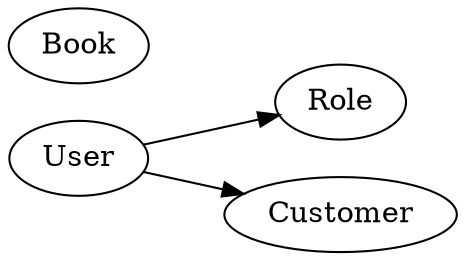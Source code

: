 ## Table Connection Graph -- Generated 2015-12-16T13:29:57.851Z
digraph DataModel {
rankdir=LR
User;
Role;
Customer;
Book;
User -> Role
User -> Customer
}